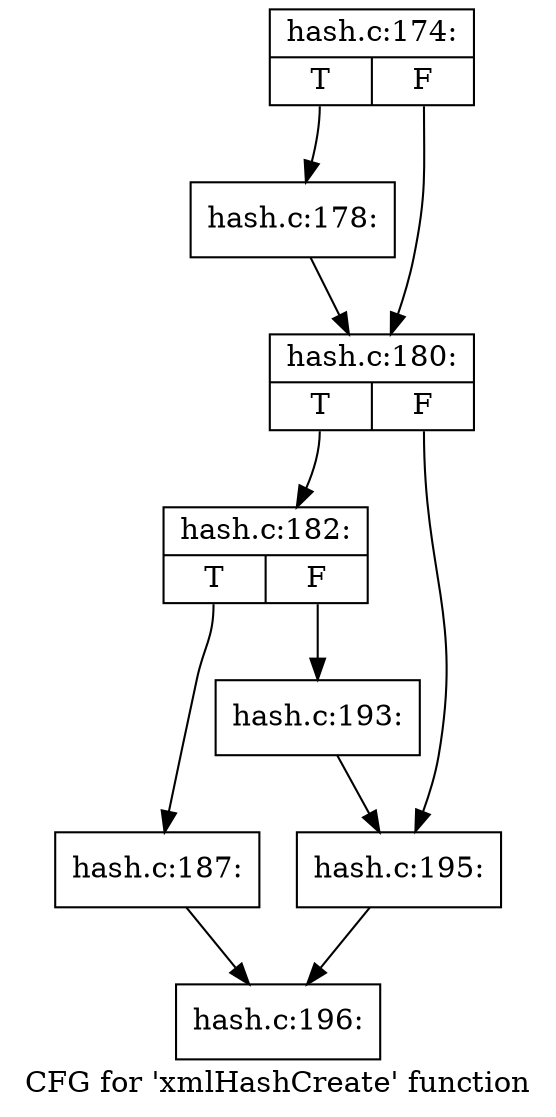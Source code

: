 digraph "CFG for 'xmlHashCreate' function" {
	label="CFG for 'xmlHashCreate' function";

	Node0x3cf6970 [shape=record,label="{hash.c:174:|{<s0>T|<s1>F}}"];
	Node0x3cf6970:s0 -> Node0x3cff8b0;
	Node0x3cf6970:s1 -> Node0x3cff900;
	Node0x3cff8b0 [shape=record,label="{hash.c:178:}"];
	Node0x3cff8b0 -> Node0x3cff900;
	Node0x3cff900 [shape=record,label="{hash.c:180:|{<s0>T|<s1>F}}"];
	Node0x3cff900:s0 -> Node0x3d001d0;
	Node0x3cff900:s1 -> Node0x3d00220;
	Node0x3d001d0 [shape=record,label="{hash.c:182:|{<s0>T|<s1>F}}"];
	Node0x3d001d0:s0 -> Node0x3d01700;
	Node0x3d001d0:s1 -> Node0x3d01750;
	Node0x3d01700 [shape=record,label="{hash.c:187:}"];
	Node0x3d01700 -> Node0x3cf74b0;
	Node0x3d01750 [shape=record,label="{hash.c:193:}"];
	Node0x3d01750 -> Node0x3d00220;
	Node0x3d00220 [shape=record,label="{hash.c:195:}"];
	Node0x3d00220 -> Node0x3cf74b0;
	Node0x3cf74b0 [shape=record,label="{hash.c:196:}"];
}
